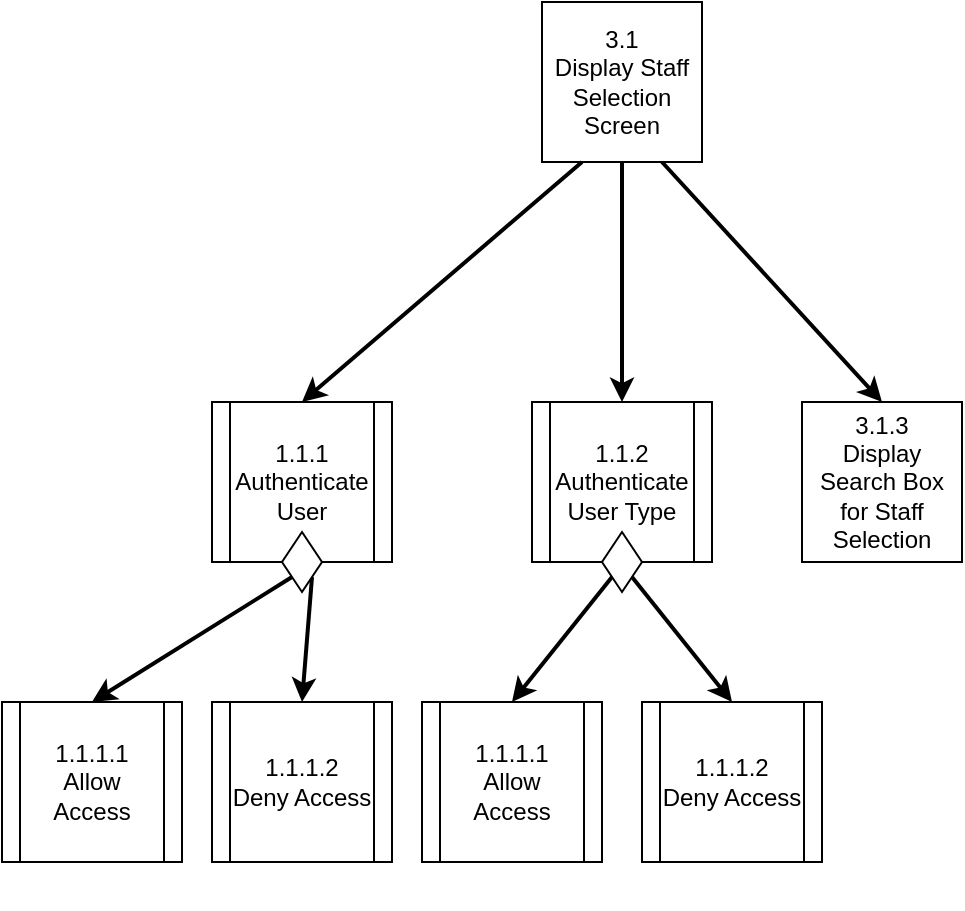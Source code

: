 <mxfile version="12.6.8" type="github" pages="4">
  <diagram id="AOQPVbwdmGProStwQBQa" name="3.1: Display Staff Selection Screen">
    <mxGraphModel dx="1038" dy="580" grid="1" gridSize="10" guides="1" tooltips="1" connect="1" arrows="1" fold="1" page="1" pageScale="1" pageWidth="850" pageHeight="1100" math="0" shadow="0">
      <root>
        <mxCell id="0"/>
        <mxCell id="1" parent="0"/>
        <mxCell id="Hv11AW71qAlD6HT5tGcr-1" value="3.1&lt;br&gt;Display Staff Selection Screen" style="whiteSpace=wrap;html=1;aspect=fixed;" vertex="1" parent="1">
          <mxGeometry x="350" y="50" width="80" height="80" as="geometry"/>
        </mxCell>
        <mxCell id="Hv11AW71qAlD6HT5tGcr-2" value="" style="endArrow=classic;html=1;" edge="1" parent="1">
          <mxGeometry width="50" height="50" relative="1" as="geometry">
            <mxPoint x="180" y="490" as="sourcePoint"/>
            <mxPoint x="180" y="490" as="targetPoint"/>
          </mxGeometry>
        </mxCell>
        <mxCell id="Hv11AW71qAlD6HT5tGcr-3" value="3.1.3&lt;br&gt;Display Search Box for Staff Selection" style="whiteSpace=wrap;html=1;aspect=fixed;" vertex="1" parent="1">
          <mxGeometry x="480" y="250" width="80" height="80" as="geometry"/>
        </mxCell>
        <mxCell id="Hv11AW71qAlD6HT5tGcr-4" value="" style="endArrow=classic;html=1;exitX=0;exitY=1;exitDx=0;exitDy=0;entryX=0.5;entryY=0;entryDx=0;entryDy=0;strokeWidth=2;" edge="1" parent="1" source="Hv11AW71qAlD6HT5tGcr-11" target="Hv11AW71qAlD6HT5tGcr-10">
          <mxGeometry width="50" height="50" relative="1" as="geometry">
            <mxPoint x="260" y="390" as="sourcePoint"/>
            <mxPoint x="190" y="450" as="targetPoint"/>
          </mxGeometry>
        </mxCell>
        <mxCell id="Hv11AW71qAlD6HT5tGcr-5" value="" style="endArrow=classic;html=1;exitX=0.75;exitY=1;exitDx=0;exitDy=0;strokeWidth=2;entryX=0.5;entryY=0;entryDx=0;entryDy=0;" edge="1" parent="1" source="Hv11AW71qAlD6HT5tGcr-1" target="Hv11AW71qAlD6HT5tGcr-3">
          <mxGeometry width="50" height="50" relative="1" as="geometry">
            <mxPoint x="490" y="220" as="sourcePoint"/>
            <mxPoint x="515" y="250" as="targetPoint"/>
          </mxGeometry>
        </mxCell>
        <mxCell id="Hv11AW71qAlD6HT5tGcr-6" value="" style="endArrow=classic;html=1;exitX=0.25;exitY=1;exitDx=0;exitDy=0;entryX=0.5;entryY=0;entryDx=0;entryDy=0;strokeWidth=2;" edge="1" parent="1" source="Hv11AW71qAlD6HT5tGcr-1" target="Hv11AW71qAlD6HT5tGcr-8">
          <mxGeometry width="50" height="50" relative="1" as="geometry">
            <mxPoint x="240" y="170" as="sourcePoint"/>
            <mxPoint x="90" y="250" as="targetPoint"/>
          </mxGeometry>
        </mxCell>
        <mxCell id="Hv11AW71qAlD6HT5tGcr-7" value="" style="endArrow=classic;html=1;strokeWidth=2;entryX=0.5;entryY=0;entryDx=0;entryDy=0;exitX=1;exitY=1;exitDx=0;exitDy=0;" edge="1" parent="1" source="Hv11AW71qAlD6HT5tGcr-11" target="Hv11AW71qAlD6HT5tGcr-9">
          <mxGeometry width="50" height="50" relative="1" as="geometry">
            <mxPoint x="180" y="360" as="sourcePoint"/>
            <mxPoint x="80" y="450" as="targetPoint"/>
          </mxGeometry>
        </mxCell>
        <mxCell id="Hv11AW71qAlD6HT5tGcr-8" value="&lt;span style=&quot;white-space: normal&quot;&gt;1.1.1&lt;br&gt;&lt;/span&gt;Authenticate User" style="shape=process;whiteSpace=wrap;html=1;backgroundOutline=1;" vertex="1" parent="1">
          <mxGeometry x="185" y="250" width="90" height="80" as="geometry"/>
        </mxCell>
        <mxCell id="Hv11AW71qAlD6HT5tGcr-9" value="1.1.1.2&lt;br&gt;Deny Access" style="shape=process;whiteSpace=wrap;html=1;backgroundOutline=1;" vertex="1" parent="1">
          <mxGeometry x="185" y="400" width="90" height="80" as="geometry"/>
        </mxCell>
        <mxCell id="Hv11AW71qAlD6HT5tGcr-10" value="1.1.1.1&lt;br&gt;Allow Access" style="shape=process;whiteSpace=wrap;html=1;backgroundOutline=1;" vertex="1" parent="1">
          <mxGeometry x="80" y="400" width="90" height="80" as="geometry"/>
        </mxCell>
        <mxCell id="Hv11AW71qAlD6HT5tGcr-11" value="" style="rhombus;whiteSpace=wrap;html=1;fillColor=#FFFFFF;" vertex="1" parent="1">
          <mxGeometry x="220" y="315" width="20" height="30" as="geometry"/>
        </mxCell>
        <mxCell id="Hv11AW71qAlD6HT5tGcr-12" value="" style="endArrow=classic;html=1;" edge="1" parent="1">
          <mxGeometry width="50" height="50" relative="1" as="geometry">
            <mxPoint x="400" y="495" as="sourcePoint"/>
            <mxPoint x="400" y="495" as="targetPoint"/>
          </mxGeometry>
        </mxCell>
        <mxCell id="Hv11AW71qAlD6HT5tGcr-13" value="" style="endArrow=classic;html=1;exitX=0;exitY=1;exitDx=0;exitDy=0;strokeWidth=2;entryX=0.5;entryY=0;entryDx=0;entryDy=0;" edge="1" parent="1" source="Hv11AW71qAlD6HT5tGcr-16" target="Hv11AW71qAlD6HT5tGcr-22">
          <mxGeometry width="50" height="50" relative="1" as="geometry">
            <mxPoint x="475" y="390" as="sourcePoint"/>
            <mxPoint x="310" y="420" as="targetPoint"/>
          </mxGeometry>
        </mxCell>
        <mxCell id="Hv11AW71qAlD6HT5tGcr-14" value="" style="endArrow=classic;html=1;strokeWidth=2;exitX=1;exitY=1;exitDx=0;exitDy=0;entryX=0.5;entryY=0;entryDx=0;entryDy=0;" edge="1" parent="1" source="Hv11AW71qAlD6HT5tGcr-16" target="Hv11AW71qAlD6HT5tGcr-23">
          <mxGeometry width="50" height="50" relative="1" as="geometry">
            <mxPoint x="395" y="360" as="sourcePoint"/>
            <mxPoint x="430" y="410" as="targetPoint"/>
          </mxGeometry>
        </mxCell>
        <mxCell id="Hv11AW71qAlD6HT5tGcr-15" value="&lt;span style=&quot;white-space: normal&quot;&gt;1.1.2&lt;br&gt;&lt;/span&gt;Authenticate User Type" style="shape=process;whiteSpace=wrap;html=1;backgroundOutline=1;" vertex="1" parent="1">
          <mxGeometry x="345" y="250" width="90" height="80" as="geometry"/>
        </mxCell>
        <mxCell id="Hv11AW71qAlD6HT5tGcr-16" value="" style="rhombus;whiteSpace=wrap;html=1;fillColor=#FFFFFF;" vertex="1" parent="1">
          <mxGeometry x="380" y="315" width="20" height="30" as="geometry"/>
        </mxCell>
        <mxCell id="Hv11AW71qAlD6HT5tGcr-17" value="" style="endArrow=classic;html=1;exitX=0.5;exitY=1;exitDx=0;exitDy=0;entryX=0.5;entryY=0;entryDx=0;entryDy=0;strokeWidth=2;" edge="1" parent="1" source="Hv11AW71qAlD6HT5tGcr-1" target="Hv11AW71qAlD6HT5tGcr-15">
          <mxGeometry width="50" height="50" relative="1" as="geometry">
            <mxPoint x="397.5" y="150" as="sourcePoint"/>
            <mxPoint x="192.5" y="270" as="targetPoint"/>
          </mxGeometry>
        </mxCell>
        <mxCell id="Hv11AW71qAlD6HT5tGcr-22" value="1.1.1.1&lt;br&gt;Allow Access" style="shape=process;whiteSpace=wrap;html=1;backgroundOutline=1;" vertex="1" parent="1">
          <mxGeometry x="290" y="400" width="90" height="80" as="geometry"/>
        </mxCell>
        <mxCell id="Hv11AW71qAlD6HT5tGcr-23" value="1.1.1.2&lt;br&gt;Deny Access" style="shape=process;whiteSpace=wrap;html=1;backgroundOutline=1;" vertex="1" parent="1">
          <mxGeometry x="400" y="400" width="90" height="80" as="geometry"/>
        </mxCell>
      </root>
    </mxGraphModel>
  </diagram>
  <diagram id="uRx9yT5OlaFVP7rzrflD" name="3.2: Display List of Matching Staff">
    <mxGraphModel dx="1038" dy="580" grid="1" gridSize="10" guides="1" tooltips="1" connect="1" arrows="1" fold="1" page="1" pageScale="1" pageWidth="850" pageHeight="1100" math="0" shadow="0">
      <root>
        <mxCell id="iNQ8qK8WLhuCzOhexazH-0"/>
        <mxCell id="iNQ8qK8WLhuCzOhexazH-1" parent="iNQ8qK8WLhuCzOhexazH-0"/>
        <mxCell id="dLMJt2sHzCew3RYpaYHA-0" value="3.2&lt;br&gt;Display List of Matching Staff" style="whiteSpace=wrap;html=1;aspect=fixed;" vertex="1" parent="iNQ8qK8WLhuCzOhexazH-1">
          <mxGeometry x="355" y="50" width="80" height="80" as="geometry"/>
        </mxCell>
        <mxCell id="dLMJt2sHzCew3RYpaYHA-1" value="" style="endArrow=classic;html=1;" edge="1" parent="iNQ8qK8WLhuCzOhexazH-1">
          <mxGeometry width="50" height="50" relative="1" as="geometry">
            <mxPoint x="180" y="490" as="sourcePoint"/>
            <mxPoint x="180" y="490" as="targetPoint"/>
          </mxGeometry>
        </mxCell>
        <mxCell id="dLMJt2sHzCew3RYpaYHA-2" value="3.2.3&lt;br&gt;Display List of Staff Matching Search" style="whiteSpace=wrap;html=1;aspect=fixed;" vertex="1" parent="iNQ8qK8WLhuCzOhexazH-1">
          <mxGeometry x="470" y="250" width="80" height="80" as="geometry"/>
        </mxCell>
        <mxCell id="dLMJt2sHzCew3RYpaYHA-4" value="" style="endArrow=classic;html=1;exitX=0.75;exitY=1;exitDx=0;exitDy=0;strokeWidth=2;entryX=0.5;entryY=0;entryDx=0;entryDy=0;" edge="1" parent="iNQ8qK8WLhuCzOhexazH-1" source="dLMJt2sHzCew3RYpaYHA-0" target="dLMJt2sHzCew3RYpaYHA-2">
          <mxGeometry width="50" height="50" relative="1" as="geometry">
            <mxPoint x="490" y="220" as="sourcePoint"/>
            <mxPoint x="515" y="250" as="targetPoint"/>
          </mxGeometry>
        </mxCell>
        <mxCell id="dLMJt2sHzCew3RYpaYHA-5" value="" style="endArrow=classic;html=1;exitX=0.25;exitY=1;exitDx=0;exitDy=0;entryX=0.5;entryY=0;entryDx=0;entryDy=0;strokeWidth=2;" edge="1" parent="iNQ8qK8WLhuCzOhexazH-1" source="dLMJt2sHzCew3RYpaYHA-0" target="dLMJt2sHzCew3RYpaYHA-22">
          <mxGeometry width="50" height="50" relative="1" as="geometry">
            <mxPoint x="240" y="170" as="sourcePoint"/>
            <mxPoint x="230" y="250" as="targetPoint"/>
          </mxGeometry>
        </mxCell>
        <mxCell id="dLMJt2sHzCew3RYpaYHA-16" value="" style="endArrow=classic;html=1;exitX=0.5;exitY=1;exitDx=0;exitDy=0;entryX=0.5;entryY=0;entryDx=0;entryDy=0;strokeWidth=2;" edge="1" parent="iNQ8qK8WLhuCzOhexazH-1" source="dLMJt2sHzCew3RYpaYHA-0" target="dLMJt2sHzCew3RYpaYHA-21">
          <mxGeometry width="50" height="50" relative="1" as="geometry">
            <mxPoint x="397.5" y="150" as="sourcePoint"/>
            <mxPoint x="390" y="250" as="targetPoint"/>
          </mxGeometry>
        </mxCell>
        <mxCell id="dLMJt2sHzCew3RYpaYHA-19" value="3.2.2.1&lt;br&gt;Retrieve Records for Staff that Match Search" style="shape=process;whiteSpace=wrap;html=1;backgroundOutline=1;" vertex="1" parent="iNQ8qK8WLhuCzOhexazH-1">
          <mxGeometry x="345" y="390" width="100" height="90" as="geometry"/>
        </mxCell>
        <mxCell id="dLMJt2sHzCew3RYpaYHA-20" value="" style="endArrow=classic;html=1;strokeWidth=2;entryX=0.5;entryY=0;entryDx=0;entryDy=0;exitX=0.5;exitY=1;exitDx=0;exitDy=0;" edge="1" parent="iNQ8qK8WLhuCzOhexazH-1" source="dLMJt2sHzCew3RYpaYHA-21" target="dLMJt2sHzCew3RYpaYHA-19">
          <mxGeometry width="50" height="50" relative="1" as="geometry">
            <mxPoint x="310" y="330" as="sourcePoint"/>
            <mxPoint x="415" y="422.5" as="targetPoint"/>
          </mxGeometry>
        </mxCell>
        <mxCell id="dLMJt2sHzCew3RYpaYHA-21" value="1.1.4&lt;br&gt;Get Required Information from Database" style="shape=process;whiteSpace=wrap;html=1;backgroundOutline=1;" vertex="1" parent="iNQ8qK8WLhuCzOhexazH-1">
          <mxGeometry x="350" y="250" width="90" height="90" as="geometry"/>
        </mxCell>
        <mxCell id="dLMJt2sHzCew3RYpaYHA-22" value="1.1.3&lt;br&gt;Connect to Database" style="shape=process;whiteSpace=wrap;html=1;backgroundOutline=1;" vertex="1" parent="iNQ8qK8WLhuCzOhexazH-1">
          <mxGeometry x="220" y="250" width="90" height="80" as="geometry"/>
        </mxCell>
      </root>
    </mxGraphModel>
  </diagram>
  <diagram id="QZtixl9jGllo-7gINyNv" name="3.3: Retrieve Staff Information">
    <mxGraphModel dx="1038" dy="580" grid="1" gridSize="10" guides="1" tooltips="1" connect="1" arrows="1" fold="1" page="1" pageScale="1" pageWidth="850" pageHeight="1100" math="0" shadow="0">
      <root>
        <mxCell id="VxqvKUb7G6yoTwi6dMOY-0"/>
        <mxCell id="VxqvKUb7G6yoTwi6dMOY-1" parent="VxqvKUb7G6yoTwi6dMOY-0"/>
        <mxCell id="63xENn7qatLu0KMVKpuS-0" value="3.3&lt;br&gt;Retrieve Staff Information" style="whiteSpace=wrap;html=1;aspect=fixed;" vertex="1" parent="VxqvKUb7G6yoTwi6dMOY-1">
          <mxGeometry x="355" y="50" width="80" height="80" as="geometry"/>
        </mxCell>
        <mxCell id="63xENn7qatLu0KMVKpuS-1" value="3.3.2&lt;br&gt;Display Information of Selected Staff Member to be Edited" style="whiteSpace=wrap;html=1;aspect=fixed;" vertex="1" parent="VxqvKUb7G6yoTwi6dMOY-1">
          <mxGeometry x="410" y="250" width="90" height="90" as="geometry"/>
        </mxCell>
        <mxCell id="63xENn7qatLu0KMVKpuS-2" value="" style="endArrow=classic;html=1;exitX=0.75;exitY=1;exitDx=0;exitDy=0;strokeWidth=2;entryX=0.5;entryY=0;entryDx=0;entryDy=0;" edge="1" parent="VxqvKUb7G6yoTwi6dMOY-1" source="63xENn7qatLu0KMVKpuS-0" target="63xENn7qatLu0KMVKpuS-1">
          <mxGeometry width="50" height="50" relative="1" as="geometry">
            <mxPoint x="490" y="220" as="sourcePoint"/>
            <mxPoint x="515" y="250" as="targetPoint"/>
          </mxGeometry>
        </mxCell>
        <mxCell id="63xENn7qatLu0KMVKpuS-4" value="" style="endArrow=classic;html=1;exitX=0.25;exitY=1;exitDx=0;exitDy=0;entryX=0.5;entryY=0;entryDx=0;entryDy=0;strokeWidth=2;" edge="1" parent="VxqvKUb7G6yoTwi6dMOY-1" source="63xENn7qatLu0KMVKpuS-0" target="63xENn7qatLu0KMVKpuS-7">
          <mxGeometry width="50" height="50" relative="1" as="geometry">
            <mxPoint x="397.5" y="150" as="sourcePoint"/>
            <mxPoint x="390" y="250" as="targetPoint"/>
          </mxGeometry>
        </mxCell>
        <mxCell id="63xENn7qatLu0KMVKpuS-6" value="" style="endArrow=classic;html=1;strokeWidth=2;entryX=0.5;entryY=0;entryDx=0;entryDy=0;exitX=0.5;exitY=1;exitDx=0;exitDy=0;" edge="1" parent="VxqvKUb7G6yoTwi6dMOY-1" source="63xENn7qatLu0KMVKpuS-7" target="9NGSPswtEbYDqO30jncx-0">
          <mxGeometry width="50" height="50" relative="1" as="geometry">
            <mxPoint x="360" y="330" as="sourcePoint"/>
            <mxPoint x="325" y="400" as="targetPoint"/>
          </mxGeometry>
        </mxCell>
        <mxCell id="63xENn7qatLu0KMVKpuS-7" value="1.1.4&lt;br&gt;Get Required Information from Database" style="shape=process;whiteSpace=wrap;html=1;backgroundOutline=1;" vertex="1" parent="VxqvKUb7G6yoTwi6dMOY-1">
          <mxGeometry x="290" y="250" width="90" height="90" as="geometry"/>
        </mxCell>
        <mxCell id="9NGSPswtEbYDqO30jncx-0" value="3.3.1.1&lt;br&gt;Retrieve Record of Selected Staff Member" style="whiteSpace=wrap;html=1;aspect=fixed;" vertex="1" parent="VxqvKUb7G6yoTwi6dMOY-1">
          <mxGeometry x="240" y="390" width="80" height="80" as="geometry"/>
        </mxCell>
        <mxCell id="9NGSPswtEbYDqO30jncx-1" value="1.1.4.1&lt;br&gt;Retrieve User Type Information from User Type Table" style="shape=process;whiteSpace=wrap;html=1;backgroundOutline=1;" vertex="1" parent="VxqvKUb7G6yoTwi6dMOY-1">
          <mxGeometry x="345" y="390" width="100" height="90" as="geometry"/>
        </mxCell>
        <mxCell id="9NGSPswtEbYDqO30jncx-2" value="" style="endArrow=classic;html=1;strokeWidth=2;entryX=0.5;entryY=0;entryDx=0;entryDy=0;exitX=0.5;exitY=1;exitDx=0;exitDy=0;" edge="1" parent="VxqvKUb7G6yoTwi6dMOY-1" source="63xENn7qatLu0KMVKpuS-7" target="9NGSPswtEbYDqO30jncx-1">
          <mxGeometry width="50" height="50" relative="1" as="geometry">
            <mxPoint x="345" y="350" as="sourcePoint"/>
            <mxPoint x="260" y="400" as="targetPoint"/>
          </mxGeometry>
        </mxCell>
      </root>
    </mxGraphModel>
  </diagram>
  <diagram id="V8eBXQyPKRl3R5xpfu_6" name="3.4: Update Staff Record">
    <mxGraphModel dx="1038" dy="580" grid="1" gridSize="10" guides="1" tooltips="1" connect="1" arrows="1" fold="1" page="1" pageScale="1" pageWidth="850" pageHeight="1100" math="0" shadow="0">
      <root>
        <mxCell id="Snnv6ZvGX3xkhAON8tDr-0"/>
        <mxCell id="Snnv6ZvGX3xkhAON8tDr-1" parent="Snnv6ZvGX3xkhAON8tDr-0"/>
        <mxCell id="D8qDry6AxxUG877EeLYC-0" value="3.4&lt;br&gt;Update Staff Record" style="whiteSpace=wrap;html=1;aspect=fixed;" vertex="1" parent="Snnv6ZvGX3xkhAON8tDr-1">
          <mxGeometry x="420" y="70" width="80" height="80" as="geometry"/>
        </mxCell>
        <mxCell id="D8qDry6AxxUG877EeLYC-1" value="" style="endArrow=classic;html=1;exitX=0.25;exitY=1;exitDx=0;exitDy=0;entryX=0.5;entryY=0;entryDx=0;entryDy=0;strokeWidth=2;" edge="1" parent="Snnv6ZvGX3xkhAON8tDr-1" source="D8qDry6AxxUG877EeLYC-0" target="D8qDry6AxxUG877EeLYC-2">
          <mxGeometry width="50" height="50" relative="1" as="geometry">
            <mxPoint x="310" y="190" as="sourcePoint"/>
            <mxPoint x="160" y="270" as="targetPoint"/>
          </mxGeometry>
        </mxCell>
        <mxCell id="D8qDry6AxxUG877EeLYC-2" value="&lt;span style=&quot;white-space: normal&quot;&gt;1.2.1&lt;br&gt;&lt;/span&gt;Retrieve Submitted Form Data" style="shape=process;whiteSpace=wrap;html=1;backgroundOutline=1;" vertex="1" parent="Snnv6ZvGX3xkhAON8tDr-1">
          <mxGeometry x="290" y="270" width="90" height="80" as="geometry"/>
        </mxCell>
        <mxCell id="D8qDry6AxxUG877EeLYC-3" value="&lt;span style=&quot;white-space: normal&quot;&gt;1.2.2&lt;br&gt;&lt;/span&gt;Verify Submitted Form Data" style="shape=process;whiteSpace=wrap;html=1;backgroundOutline=1;" vertex="1" parent="Snnv6ZvGX3xkhAON8tDr-1">
          <mxGeometry x="415" y="270" width="90" height="80" as="geometry"/>
        </mxCell>
        <mxCell id="D8qDry6AxxUG877EeLYC-4" value="" style="endArrow=classic;html=1;exitX=0.5;exitY=1;exitDx=0;exitDy=0;entryX=0.5;entryY=0;entryDx=0;entryDy=0;strokeWidth=2;" edge="1" parent="Snnv6ZvGX3xkhAON8tDr-1" source="D8qDry6AxxUG877EeLYC-0" target="D8qDry6AxxUG877EeLYC-3">
          <mxGeometry width="50" height="50" relative="1" as="geometry">
            <mxPoint x="467.5" y="170" as="sourcePoint"/>
            <mxPoint x="262.5" y="290" as="targetPoint"/>
          </mxGeometry>
        </mxCell>
        <mxCell id="D8qDry6AxxUG877EeLYC-5" value="" style="endArrow=classic;html=1;strokeWidth=2;entryX=0.5;entryY=0;entryDx=0;entryDy=0;exitX=0.75;exitY=1;exitDx=0;exitDy=0;" edge="1" parent="Snnv6ZvGX3xkhAON8tDr-1" source="D8qDry6AxxUG877EeLYC-0" target="D8qDry6AxxUG877EeLYC-6">
          <mxGeometry width="50" height="50" relative="1" as="geometry">
            <mxPoint x="480" y="130" as="sourcePoint"/>
            <mxPoint x="560" y="270" as="targetPoint"/>
          </mxGeometry>
        </mxCell>
        <mxCell id="D8qDry6AxxUG877EeLYC-6" value="3.4.3&lt;br&gt;Insert Edited Staff Data Into Staff&amp;nbsp;Table" style="whiteSpace=wrap;html=1;aspect=fixed;" vertex="1" parent="Snnv6ZvGX3xkhAON8tDr-1">
          <mxGeometry x="540" y="270" width="90" height="90" as="geometry"/>
        </mxCell>
        <mxCell id="D8qDry6AxxUG877EeLYC-7" value="" style="endArrow=classic;html=1;curved=1;" edge="1" parent="Snnv6ZvGX3xkhAON8tDr-1">
          <mxGeometry width="50" height="50" relative="1" as="geometry">
            <mxPoint x="455" y="150.0" as="sourcePoint"/>
            <mxPoint x="430" y="150" as="targetPoint"/>
            <Array as="points">
              <mxPoint x="490" y="160"/>
              <mxPoint x="470" y="180"/>
              <mxPoint x="410" y="180"/>
              <mxPoint x="400" y="160"/>
            </Array>
          </mxGeometry>
        </mxCell>
      </root>
    </mxGraphModel>
  </diagram>
</mxfile>
